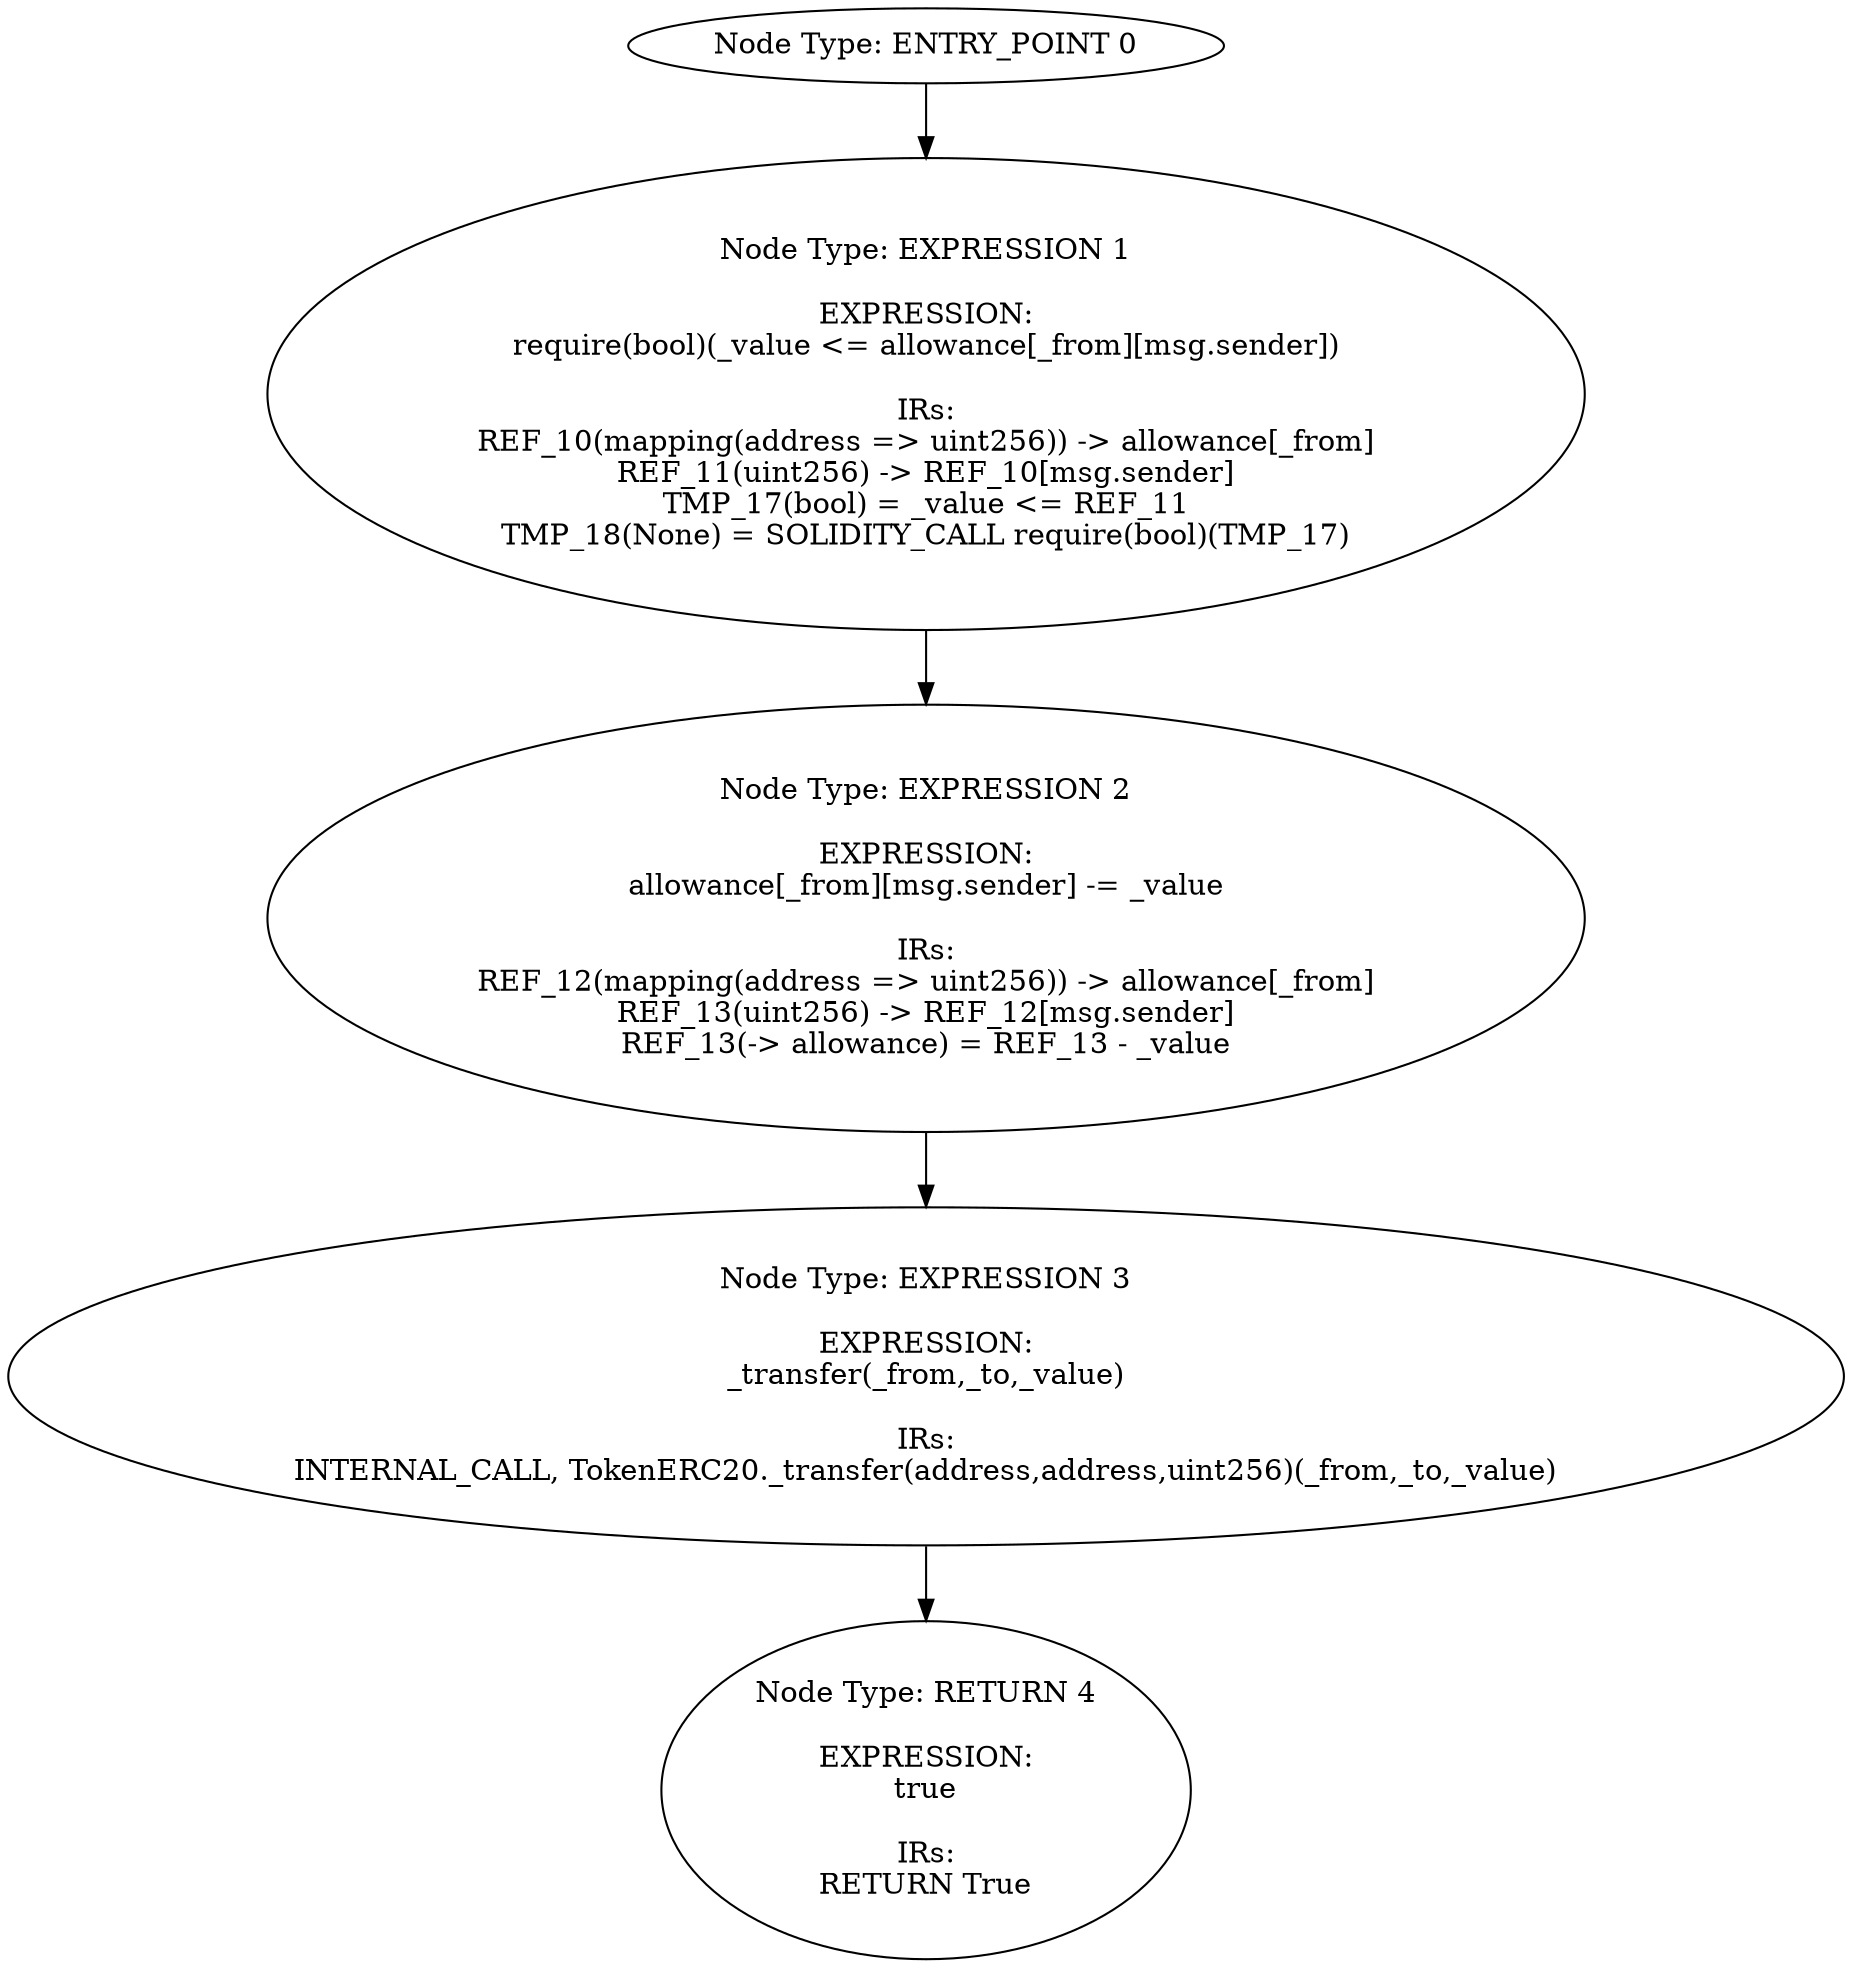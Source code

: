 digraph{
0[label="Node Type: ENTRY_POINT 0
"];
0->1;
1[label="Node Type: EXPRESSION 1

EXPRESSION:
require(bool)(_value <= allowance[_from][msg.sender])

IRs:
REF_10(mapping(address => uint256)) -> allowance[_from]
REF_11(uint256) -> REF_10[msg.sender]
TMP_17(bool) = _value <= REF_11
TMP_18(None) = SOLIDITY_CALL require(bool)(TMP_17)"];
1->2;
2[label="Node Type: EXPRESSION 2

EXPRESSION:
allowance[_from][msg.sender] -= _value

IRs:
REF_12(mapping(address => uint256)) -> allowance[_from]
REF_13(uint256) -> REF_12[msg.sender]
REF_13(-> allowance) = REF_13 - _value"];
2->3;
3[label="Node Type: EXPRESSION 3

EXPRESSION:
_transfer(_from,_to,_value)

IRs:
INTERNAL_CALL, TokenERC20._transfer(address,address,uint256)(_from,_to,_value)"];
3->4;
4[label="Node Type: RETURN 4

EXPRESSION:
true

IRs:
RETURN True"];
}
